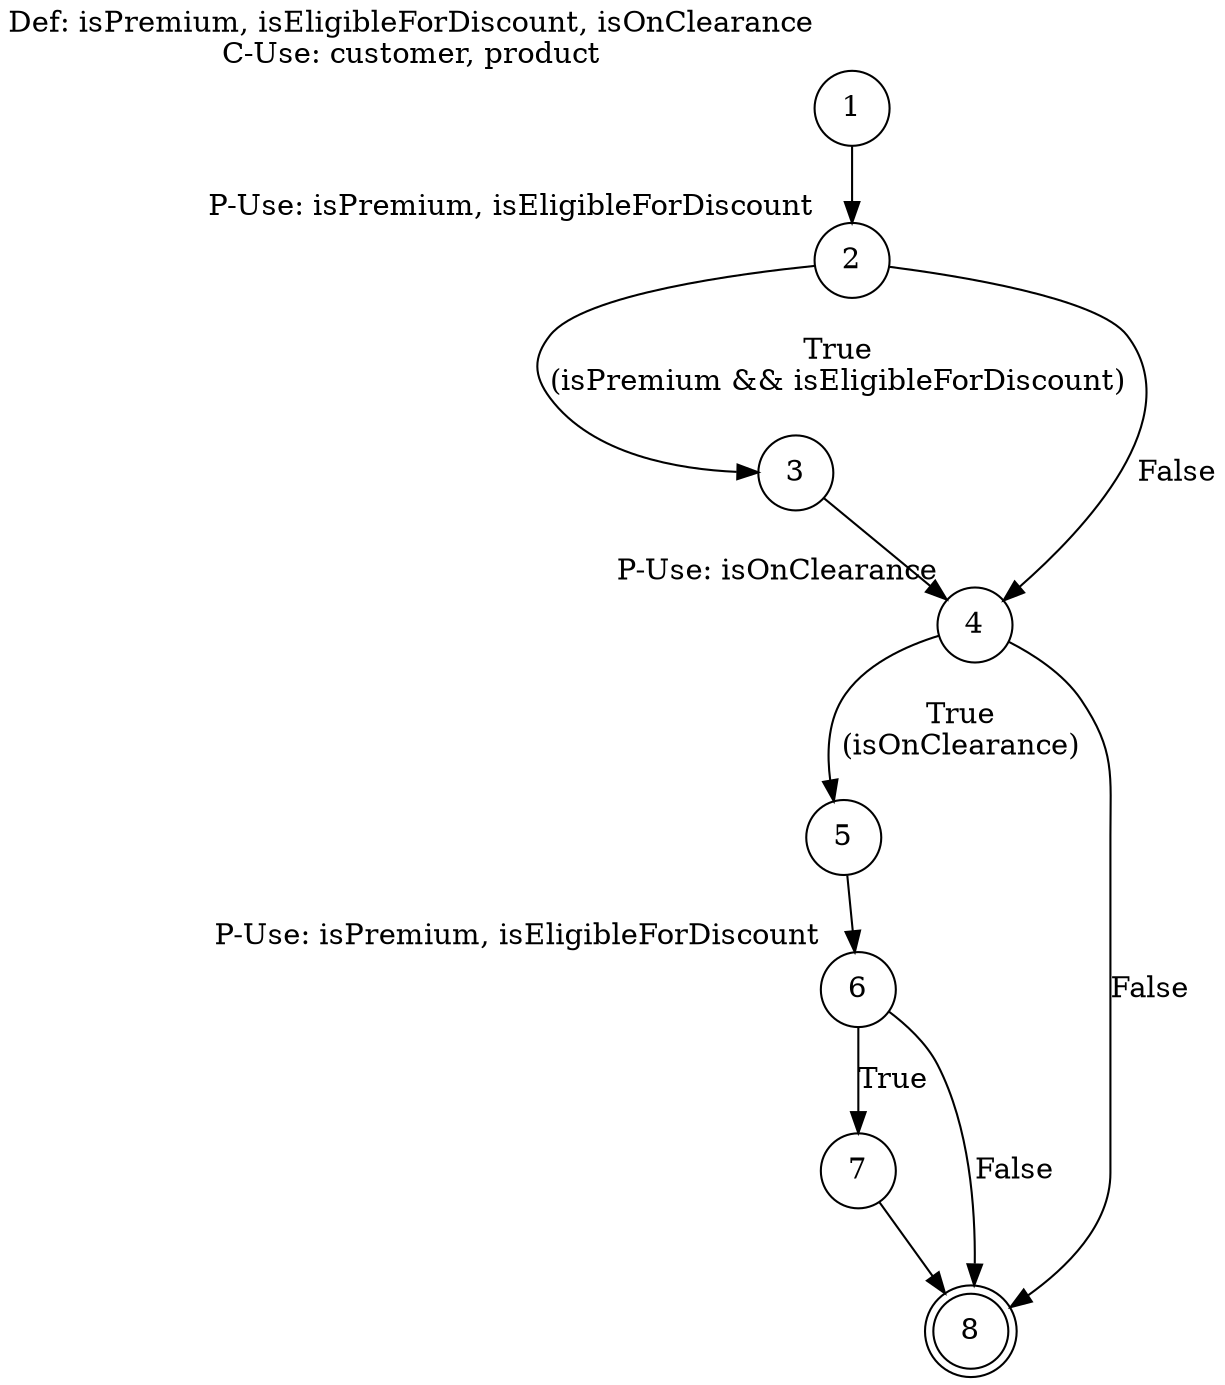 digraph CDFG {
    rankdir=TB;
    node [shape=circle];
    
    // Nos com labels separadas
    1 [label="1", xlabel="Def: isPremium, isEligibleForDiscount, isOnClearance\nC-Use: customer, product"];
    2 [label="2", xlabel="P-Use: isPremium, isEligibleForDiscount"];
    3 [label="3"];
    4 [label="4", xlabel="P-Use: isOnClearance"];
    5 [label="5"];
    6 [label="6", xlabel="P-Use: isPremium, isEligibleForDiscount"];
    7 [label="7"];
    
    // No 8 nao precisa de xlabel pois nao tem texto extra
    8 [label="8"];
    
    // Arestas de controle (fluxo de execucao)
    1 -> 2 ;
    2 -> 3 [label="True\n(isPremium && isEligibleForDiscount)"];
    2 -> 4 [label="False"];
    3 -> 4 ;
    4 -> 5 [label="True\n(isOnClearance)"];
    4 -> 8 [label="False"];
    5 -> 6 ;
    6 -> 7 [label="True"];
    6 -> 8 [label="False"];
    7 -> 8 ;
    
    // Estilo para nos finais
    8 [shape=doublecircle];
}